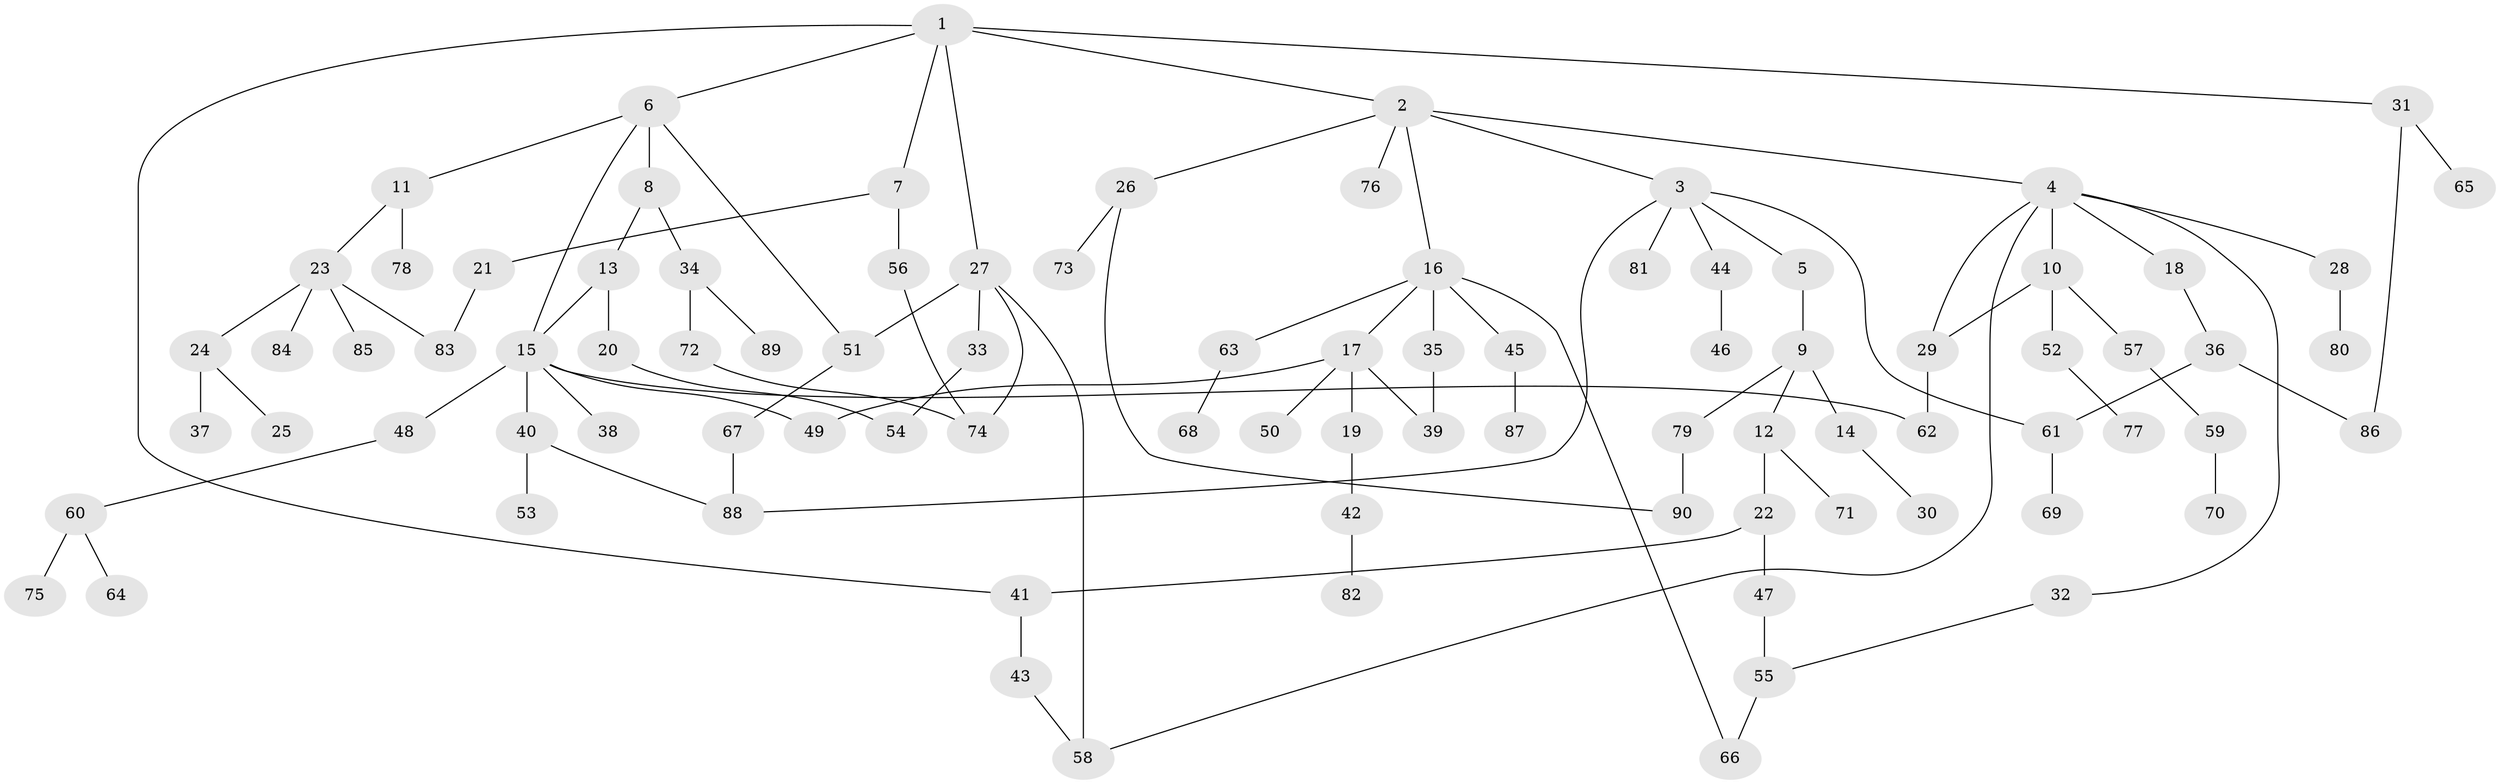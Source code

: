 // Generated by graph-tools (version 1.1) at 2025/10/02/27/25 16:10:52]
// undirected, 90 vertices, 109 edges
graph export_dot {
graph [start="1"]
  node [color=gray90,style=filled];
  1;
  2;
  3;
  4;
  5;
  6;
  7;
  8;
  9;
  10;
  11;
  12;
  13;
  14;
  15;
  16;
  17;
  18;
  19;
  20;
  21;
  22;
  23;
  24;
  25;
  26;
  27;
  28;
  29;
  30;
  31;
  32;
  33;
  34;
  35;
  36;
  37;
  38;
  39;
  40;
  41;
  42;
  43;
  44;
  45;
  46;
  47;
  48;
  49;
  50;
  51;
  52;
  53;
  54;
  55;
  56;
  57;
  58;
  59;
  60;
  61;
  62;
  63;
  64;
  65;
  66;
  67;
  68;
  69;
  70;
  71;
  72;
  73;
  74;
  75;
  76;
  77;
  78;
  79;
  80;
  81;
  82;
  83;
  84;
  85;
  86;
  87;
  88;
  89;
  90;
  1 -- 2;
  1 -- 6;
  1 -- 7;
  1 -- 27;
  1 -- 31;
  1 -- 41;
  2 -- 3;
  2 -- 4;
  2 -- 16;
  2 -- 26;
  2 -- 76;
  3 -- 5;
  3 -- 44;
  3 -- 81;
  3 -- 88;
  3 -- 61;
  4 -- 10;
  4 -- 18;
  4 -- 28;
  4 -- 32;
  4 -- 29;
  4 -- 58;
  5 -- 9;
  6 -- 8;
  6 -- 11;
  6 -- 51;
  6 -- 15;
  7 -- 21;
  7 -- 56;
  8 -- 13;
  8 -- 34;
  9 -- 12;
  9 -- 14;
  9 -- 79;
  10 -- 29;
  10 -- 52;
  10 -- 57;
  11 -- 23;
  11 -- 78;
  12 -- 22;
  12 -- 71;
  13 -- 15;
  13 -- 20;
  14 -- 30;
  15 -- 38;
  15 -- 40;
  15 -- 48;
  15 -- 49;
  15 -- 62;
  16 -- 17;
  16 -- 35;
  16 -- 45;
  16 -- 63;
  16 -- 66;
  17 -- 19;
  17 -- 39;
  17 -- 50;
  17 -- 49;
  18 -- 36;
  19 -- 42;
  20 -- 54;
  21 -- 83;
  22 -- 47;
  22 -- 41;
  23 -- 24;
  23 -- 84;
  23 -- 85;
  23 -- 83;
  24 -- 25;
  24 -- 37;
  26 -- 73;
  26 -- 90;
  27 -- 33;
  27 -- 51;
  27 -- 74;
  27 -- 58;
  28 -- 80;
  29 -- 62;
  31 -- 65;
  31 -- 86;
  32 -- 55;
  33 -- 54;
  34 -- 72;
  34 -- 89;
  35 -- 39;
  36 -- 61;
  36 -- 86;
  40 -- 53;
  40 -- 88;
  41 -- 43;
  42 -- 82;
  43 -- 58;
  44 -- 46;
  45 -- 87;
  47 -- 55;
  48 -- 60;
  51 -- 67;
  52 -- 77;
  55 -- 66;
  56 -- 74;
  57 -- 59;
  59 -- 70;
  60 -- 64;
  60 -- 75;
  61 -- 69;
  63 -- 68;
  67 -- 88;
  72 -- 74;
  79 -- 90;
}
